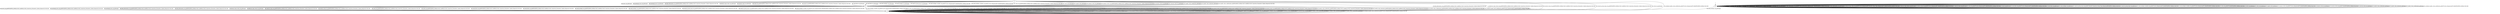 digraph peripheral_07_17_selected_01 {
s0 [label="s0"];
s1 [label="s1"];
s2 [label="s2"];
s3 [label="s3"];
s0 -> s0  [label="att_error_rsp_pkt/empty"];
s0 -> s0  [label="att_exchange_mtu_req_pkt/ATT_Exchange_MTU_Response|ATT_Hdr|BTLE|BTLE_DATA|L2CAP_Hdr"];
s0 -> s0  [label="att_exchange_mtu_rsp_pkt/empty"];
s0 -> s0  [label="att_find_information_req_pkt/ATT_Find_Information_Response|ATT_Hdr|BTLE|BTLE_DATA|L2CAP_Hdr"];
s0 -> s0  [label="att_find_information_rsp_pkt/empty"];
s0 -> s0  [label="att_find_by_type_value_req_pkt/ATT_Error_Response|ATT_Find_By_Type_Value_Response|ATT_Hdr|BTLE|BTLE_DATA|L2CAP_Hdr"];
s0 -> s0  [label="att_find_by_type_value_rsp_pkt/empty"];
s0 -> s0  [label="att_read_by_type_req_pkt/ATT_Error_Response|ATT_Hdr|BTLE|BTLE_DATA|L2CAP_Hdr"];
s0 -> s0  [label="att_read_by_type_rsp_pkt/empty"];
s0 -> s0  [label="att_read_req_pkt/ATT_Error_Response|ATT_Hdr|BTLE|BTLE_DATA|L2CAP_Hdr"];
s0 -> s0  [label="att_read_rsp_pkt/empty"];
s0 -> s0  [label="att_read_blob_req_pkt/ATT_Error_Response|ATT_Hdr|BTLE|BTLE_DATA|L2CAP_Hdr"];
s0 -> s0  [label="att_read_blob_rsp_pkt/empty"];
s0 -> s3  [label="att_read_multiple_req_pkt/empty"];
s0 -> s0  [label="att_read_multiple_rsp_pkt/empty"];
s0 -> s0  [label="att_read_by_group_type_req_pkt/ATT_Hdr|ATT_Read_By_Group_Type_Response|BTLE|BTLE_DATA|L2CAP_Hdr"];
s0 -> s0  [label="att_read_by_group_type_rsp_pkt/empty"];
s0 -> s0  [label="att_read_multiple_variable_req_pkt/ATT_Error_Response|ATT_Hdr|BTLE|BTLE_DATA|L2CAP_Hdr"];
s0 -> s0  [label="att_read_multiple_variable_rsp_pkt/ATT_Error_Response|ATT_Hdr|BTLE|BTLE_DATA|L2CAP_Hdr"];
s0 -> s0  [label="att_write_req_pkt/ATT_Hdr|BTLE|BTLE_DATA|L2CAP_Hdr"];
s0 -> s0  [label="att_write_rsp_pkt/empty"];
s0 -> s0  [label="att_write_cmd_pkt/empty"];
s0 -> s0  [label="att_signed_write_pkt/empty"];
s0 -> s0  [label="att_prepare_write_req_pkt/ATT_Error_Response|ATT_Hdr|BTLE|BTLE_DATA|L2CAP_Hdr"];
s0 -> s0  [label="att_prepare_write_rsp_pkt/empty"];
s0 -> s0  [label="att_execute_write_req_pkt/ATT_Hdr|BTLE|BTLE_DATA|L2CAP_Hdr"];
s0 -> s0  [label="att_execute_write_rsp_pkt/empty"];
s0 -> s0  [label="att_handle_value_notification_pkt/empty"];
s0 -> s0  [label="att_handle_value_indication_pkt/empty"];
s0 -> s0  [label="att_handle_value_confirmation_pkt/empty"];
s0 -> s0  [label="att_multiple_handle_value_notification_pkt/ATT_Error_Response|ATT_Hdr|BTLE|BTLE_DATA|L2CAP_Hdr"];
s1 -> s2  [label="att_error_rsp_pkt/empty"];
s1 -> s2  [label="att_exchange_mtu_req_pkt/empty"];
s1 -> s2  [label="att_exchange_mtu_rsp_pkt/empty"];
s1 -> s3  [label="att_find_information_req_pkt/BTLE|BTLE_DATA|L2CAP_CmdHdr|L2CAP_Connection_Parameter_Update_Request|L2CAP_Hdr"];
s1 -> s2  [label="att_find_information_rsp_pkt/BTLE|BTLE_DATA|L2CAP_CmdHdr|L2CAP_Connection_Parameter_Update_Request|L2CAP_Hdr"];
s1 -> s3  [label="att_find_by_type_value_req_pkt/BTLE|BTLE_DATA|L2CAP_CmdHdr|L2CAP_Connection_Parameter_Update_Request|L2CAP_Hdr"];
s1 -> s2  [label="att_find_by_type_value_rsp_pkt/empty"];
s1 -> s3  [label="att_read_by_type_req_pkt/BTLE|BTLE_DATA|L2CAP_CmdHdr|L2CAP_Connection_Parameter_Update_Request|L2CAP_Hdr"];
s1 -> s2  [label="att_read_by_type_rsp_pkt/empty"];
s1 -> s2  [label="att_read_req_pkt/BTLE|BTLE_DATA|L2CAP_CmdHdr|L2CAP_Connection_Parameter_Update_Request|L2CAP_Hdr"];
s1 -> s2  [label="att_read_rsp_pkt/BTLE|BTLE_DATA|L2CAP_CmdHdr|L2CAP_Connection_Parameter_Update_Request|L2CAP_Hdr"];
s1 -> s2  [label="att_read_blob_req_pkt/empty"];
s1 -> s2  [label="att_read_blob_rsp_pkt/empty"];
s1 -> s2  [label="att_read_multiple_req_pkt/empty"];
s1 -> s2  [label="att_read_multiple_rsp_pkt/empty"];
s1 -> s3  [label="att_read_by_group_type_req_pkt/BTLE|BTLE_DATA|L2CAP_CmdHdr|L2CAP_Connection_Parameter_Update_Request|L2CAP_Hdr"];
s1 -> s2  [label="att_read_by_group_type_rsp_pkt/empty"];
s1 -> s2  [label="att_read_multiple_variable_req_pkt/ATT_Error_Response|ATT_Hdr|BTLE|BTLE_DATA|L2CAP_Hdr"];
s1 -> s2  [label="att_read_multiple_variable_rsp_pkt/ATT_Error_Response|ATT_Hdr|BTLE|BTLE_DATA|L2CAP_Hdr"];
s1 -> s2  [label="att_write_req_pkt/BTLE|BTLE_DATA|L2CAP_CmdHdr|L2CAP_Connection_Parameter_Update_Request|L2CAP_Hdr"];
s1 -> s3  [label="att_write_rsp_pkt/empty"];
s1 -> s2  [label="att_write_cmd_pkt/empty"];
s1 -> s2  [label="att_signed_write_pkt/empty"];
s1 -> s2  [label="att_prepare_write_req_pkt/empty"];
s1 -> s2  [label="att_prepare_write_rsp_pkt/BTLE|BTLE_DATA|L2CAP_CmdHdr|L2CAP_Connection_Parameter_Update_Request|L2CAP_Hdr"];
s1 -> s2  [label="att_execute_write_req_pkt/empty"];
s1 -> s2  [label="att_execute_write_rsp_pkt/empty"];
s1 -> s2  [label="att_handle_value_notification_pkt/empty"];
s1 -> s2  [label="att_handle_value_indication_pkt/empty"];
s1 -> s2  [label="att_handle_value_confirmation_pkt/BTLE|BTLE_DATA|L2CAP_CmdHdr|L2CAP_Connection_Parameter_Update_Request|L2CAP_Hdr"];
s1 -> s3  [label="att_multiple_handle_value_notification_pkt/ATT_Error_Response|ATT_Hdr|BTLE|BTLE_DATA|L2CAP_Hdr"];
s2 -> s3  [label="att_error_rsp_pkt/BTLE|BTLE_DATA|L2CAP_CmdHdr|L2CAP_Connection_Parameter_Update_Request|L2CAP_Hdr"];
s2 -> s3  [label="att_exchange_mtu_req_pkt/BTLE|BTLE_DATA|L2CAP_CmdHdr|L2CAP_Connection_Parameter_Update_Request|L2CAP_Hdr"];
s2 -> s3  [label="att_exchange_mtu_rsp_pkt/empty"];
s2 -> s3  [label="att_find_information_req_pkt/BTLE|BTLE_DATA|L2CAP_CmdHdr|L2CAP_Connection_Parameter_Update_Request|L2CAP_Hdr"];
s2 -> s3  [label="att_find_information_rsp_pkt/BTLE|BTLE_DATA|L2CAP_CmdHdr|L2CAP_Connection_Parameter_Update_Request|L2CAP_Hdr"];
s2 -> s3  [label="att_find_by_type_value_req_pkt/empty"];
s2 -> s3  [label="att_find_by_type_value_rsp_pkt/empty"];
s2 -> s3  [label="att_read_by_type_req_pkt/BTLE|BTLE_DATA|L2CAP_CmdHdr|L2CAP_Connection_Parameter_Update_Request|L2CAP_Hdr"];
s2 -> s3  [label="att_read_by_type_rsp_pkt/BTLE|BTLE_DATA|L2CAP_CmdHdr|L2CAP_Connection_Parameter_Update_Request|L2CAP_Hdr"];
s2 -> s3  [label="att_read_req_pkt/BTLE|BTLE_DATA|L2CAP_CmdHdr|L2CAP_Connection_Parameter_Update_Request|L2CAP_Hdr"];
s2 -> s3  [label="att_read_rsp_pkt/BTLE|BTLE_DATA|L2CAP_CmdHdr|L2CAP_Connection_Parameter_Update_Request|L2CAP_Hdr"];
s2 -> s3  [label="att_read_blob_req_pkt/BTLE|BTLE_DATA|L2CAP_CmdHdr|L2CAP_Connection_Parameter_Update_Request|L2CAP_Hdr"];
s2 -> s3  [label="att_read_blob_rsp_pkt/BTLE|BTLE_DATA|L2CAP_CmdHdr|L2CAP_Connection_Parameter_Update_Request|L2CAP_Hdr"];
s2 -> s3  [label="att_read_multiple_req_pkt/BTLE|BTLE_DATA|L2CAP_CmdHdr|L2CAP_Connection_Parameter_Update_Request|L2CAP_Hdr"];
s2 -> s3  [label="att_read_multiple_rsp_pkt/BTLE|BTLE_DATA|L2CAP_CmdHdr|L2CAP_Connection_Parameter_Update_Request|L2CAP_Hdr"];
s2 -> s3  [label="att_read_by_group_type_req_pkt/BTLE|BTLE_DATA|L2CAP_CmdHdr|L2CAP_Connection_Parameter_Update_Request|L2CAP_Hdr"];
s2 -> s3  [label="att_read_by_group_type_rsp_pkt/BTLE|BTLE_DATA|L2CAP_CmdHdr|L2CAP_Connection_Parameter_Update_Request|L2CAP_Hdr"];
s2 -> s3  [label="att_read_multiple_variable_req_pkt/ATT_Error_Response|ATT_Hdr|BTLE|BTLE_DATA|L2CAP_CmdHdr|L2CAP_Connection_Parameter_Update_Request|L2CAP_Hdr"];
s2 -> s3  [label="att_read_multiple_variable_rsp_pkt/ATT_Error_Response|ATT_Hdr|BTLE|BTLE_DATA|L2CAP_Hdr"];
s2 -> s3  [label="att_write_req_pkt/BTLE|BTLE_DATA|L2CAP_CmdHdr|L2CAP_Connection_Parameter_Update_Request|L2CAP_Hdr"];
s2 -> s3  [label="att_write_rsp_pkt/BTLE|BTLE_DATA|L2CAP_CmdHdr|L2CAP_Connection_Parameter_Update_Request|L2CAP_Hdr"];
s2 -> s3  [label="att_write_cmd_pkt/BTLE|BTLE_DATA|L2CAP_CmdHdr|L2CAP_Connection_Parameter_Update_Request|L2CAP_Hdr"];
s2 -> s3  [label="att_signed_write_pkt/BTLE|BTLE_DATA|L2CAP_CmdHdr|L2CAP_Connection_Parameter_Update_Request|L2CAP_Hdr"];
s2 -> s3  [label="att_prepare_write_req_pkt/BTLE|BTLE_DATA|L2CAP_CmdHdr|L2CAP_Connection_Parameter_Update_Request|L2CAP_Hdr"];
s2 -> s3  [label="att_prepare_write_rsp_pkt/BTLE|BTLE_DATA|L2CAP_CmdHdr|L2CAP_Connection_Parameter_Update_Request|L2CAP_Hdr"];
s2 -> s3  [label="att_execute_write_req_pkt/BTLE|BTLE_DATA|L2CAP_CmdHdr|L2CAP_Connection_Parameter_Update_Request|L2CAP_Hdr"];
s2 -> s3  [label="att_execute_write_rsp_pkt/BTLE|BTLE_DATA|L2CAP_CmdHdr|L2CAP_Connection_Parameter_Update_Request|L2CAP_Hdr"];
s2 -> s3  [label="att_handle_value_notification_pkt/BTLE|BTLE_DATA|L2CAP_CmdHdr|L2CAP_Connection_Parameter_Update_Request|L2CAP_Hdr"];
s2 -> s3  [label="att_handle_value_indication_pkt/BTLE|BTLE_DATA|L2CAP_CmdHdr|L2CAP_Connection_Parameter_Update_Request|L2CAP_Hdr"];
s2 -> s3  [label="att_handle_value_confirmation_pkt/BTLE|BTLE_DATA|L2CAP_CmdHdr|L2CAP_Connection_Parameter_Update_Request|L2CAP_Hdr"];
s2 -> s3  [label="att_multiple_handle_value_notification_pkt/ATT_Error_Response|ATT_Hdr|BTLE|BTLE_DATA|L2CAP_Hdr"];
s3 -> s3  [label="att_error_rsp_pkt/empty"];
s3 -> s3  [label="att_exchange_mtu_req_pkt/empty"];
s3 -> s3  [label="att_exchange_mtu_rsp_pkt/empty"];
s3 -> s3  [label="att_find_information_req_pkt/empty"];
s3 -> s3  [label="att_find_information_rsp_pkt/empty"];
s3 -> s3  [label="att_find_by_type_value_req_pkt/empty"];
s3 -> s3  [label="att_find_by_type_value_rsp_pkt/empty"];
s3 -> s3  [label="att_read_by_type_req_pkt/empty"];
s3 -> s3  [label="att_read_by_type_rsp_pkt/empty"];
s3 -> s3  [label="att_read_req_pkt/empty"];
s3 -> s3  [label="att_read_rsp_pkt/empty"];
s3 -> s3  [label="att_read_blob_req_pkt/empty"];
s3 -> s3  [label="att_read_blob_rsp_pkt/empty"];
s3 -> s3  [label="att_read_multiple_req_pkt/empty"];
s3 -> s3  [label="att_read_multiple_rsp_pkt/empty"];
s3 -> s3  [label="att_read_by_group_type_req_pkt/empty"];
s3 -> s3  [label="att_read_by_group_type_rsp_pkt/empty"];
s3 -> s3  [label="att_read_multiple_variable_req_pkt/ATT_Error_Response|ATT_Hdr|BTLE|BTLE_DATA|L2CAP_Hdr"];
s3 -> s3  [label="att_read_multiple_variable_rsp_pkt/ATT_Error_Response|ATT_Hdr|BTLE|BTLE_DATA|L2CAP_Hdr"];
s3 -> s3  [label="att_write_req_pkt/empty"];
s3 -> s3  [label="att_write_rsp_pkt/empty"];
s3 -> s3  [label="att_write_cmd_pkt/empty"];
s3 -> s3  [label="att_signed_write_pkt/empty"];
s3 -> s3  [label="att_prepare_write_req_pkt/empty"];
s3 -> s3  [label="att_prepare_write_rsp_pkt/empty"];
s3 -> s3  [label="att_execute_write_req_pkt/empty"];
s3 -> s3  [label="att_execute_write_rsp_pkt/empty"];
s3 -> s3  [label="att_handle_value_notification_pkt/empty"];
s3 -> s3  [label="att_handle_value_indication_pkt/empty"];
s3 -> s3  [label="att_handle_value_confirmation_pkt/empty"];
s3 -> s3  [label="att_multiple_handle_value_notification_pkt/ATT_Error_Response|ATT_Hdr|BTLE|BTLE_DATA|L2CAP_Hdr"];
__start0 [label="", shape=none];
__start0 -> s0  [label=""];
}
